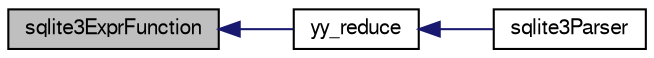 digraph "sqlite3ExprFunction"
{
  edge [fontname="FreeSans",fontsize="10",labelfontname="FreeSans",labelfontsize="10"];
  node [fontname="FreeSans",fontsize="10",shape=record];
  rankdir="LR";
  Node530798 [label="sqlite3ExprFunction",height=0.2,width=0.4,color="black", fillcolor="grey75", style="filled", fontcolor="black"];
  Node530798 -> Node530799 [dir="back",color="midnightblue",fontsize="10",style="solid",fontname="FreeSans"];
  Node530799 [label="yy_reduce",height=0.2,width=0.4,color="black", fillcolor="white", style="filled",URL="$sqlite3_8c.html#a7c419a9b25711c666a9a2449ef377f14"];
  Node530799 -> Node530800 [dir="back",color="midnightblue",fontsize="10",style="solid",fontname="FreeSans"];
  Node530800 [label="sqlite3Parser",height=0.2,width=0.4,color="black", fillcolor="white", style="filled",URL="$sqlite3_8c.html#a0327d71a5fabe0b6a343d78a2602e72a"];
}
